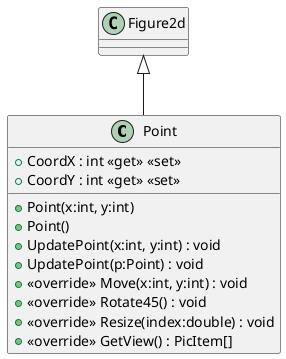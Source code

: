 @startuml
class Point {
    + Point(x:int, y:int)
    + Point()
    + CoordX : int <<get>> <<set>>
    + CoordY : int <<get>> <<set>>
    + UpdatePoint(x:int, y:int) : void
    + UpdatePoint(p:Point) : void
    + <<override>> Move(x:int, y:int) : void
    + <<override>> Rotate45() : void
    + <<override>> Resize(index:double) : void
    + <<override>> GetView() : PicItem[]
}
Figure2d <|-- Point
@enduml
